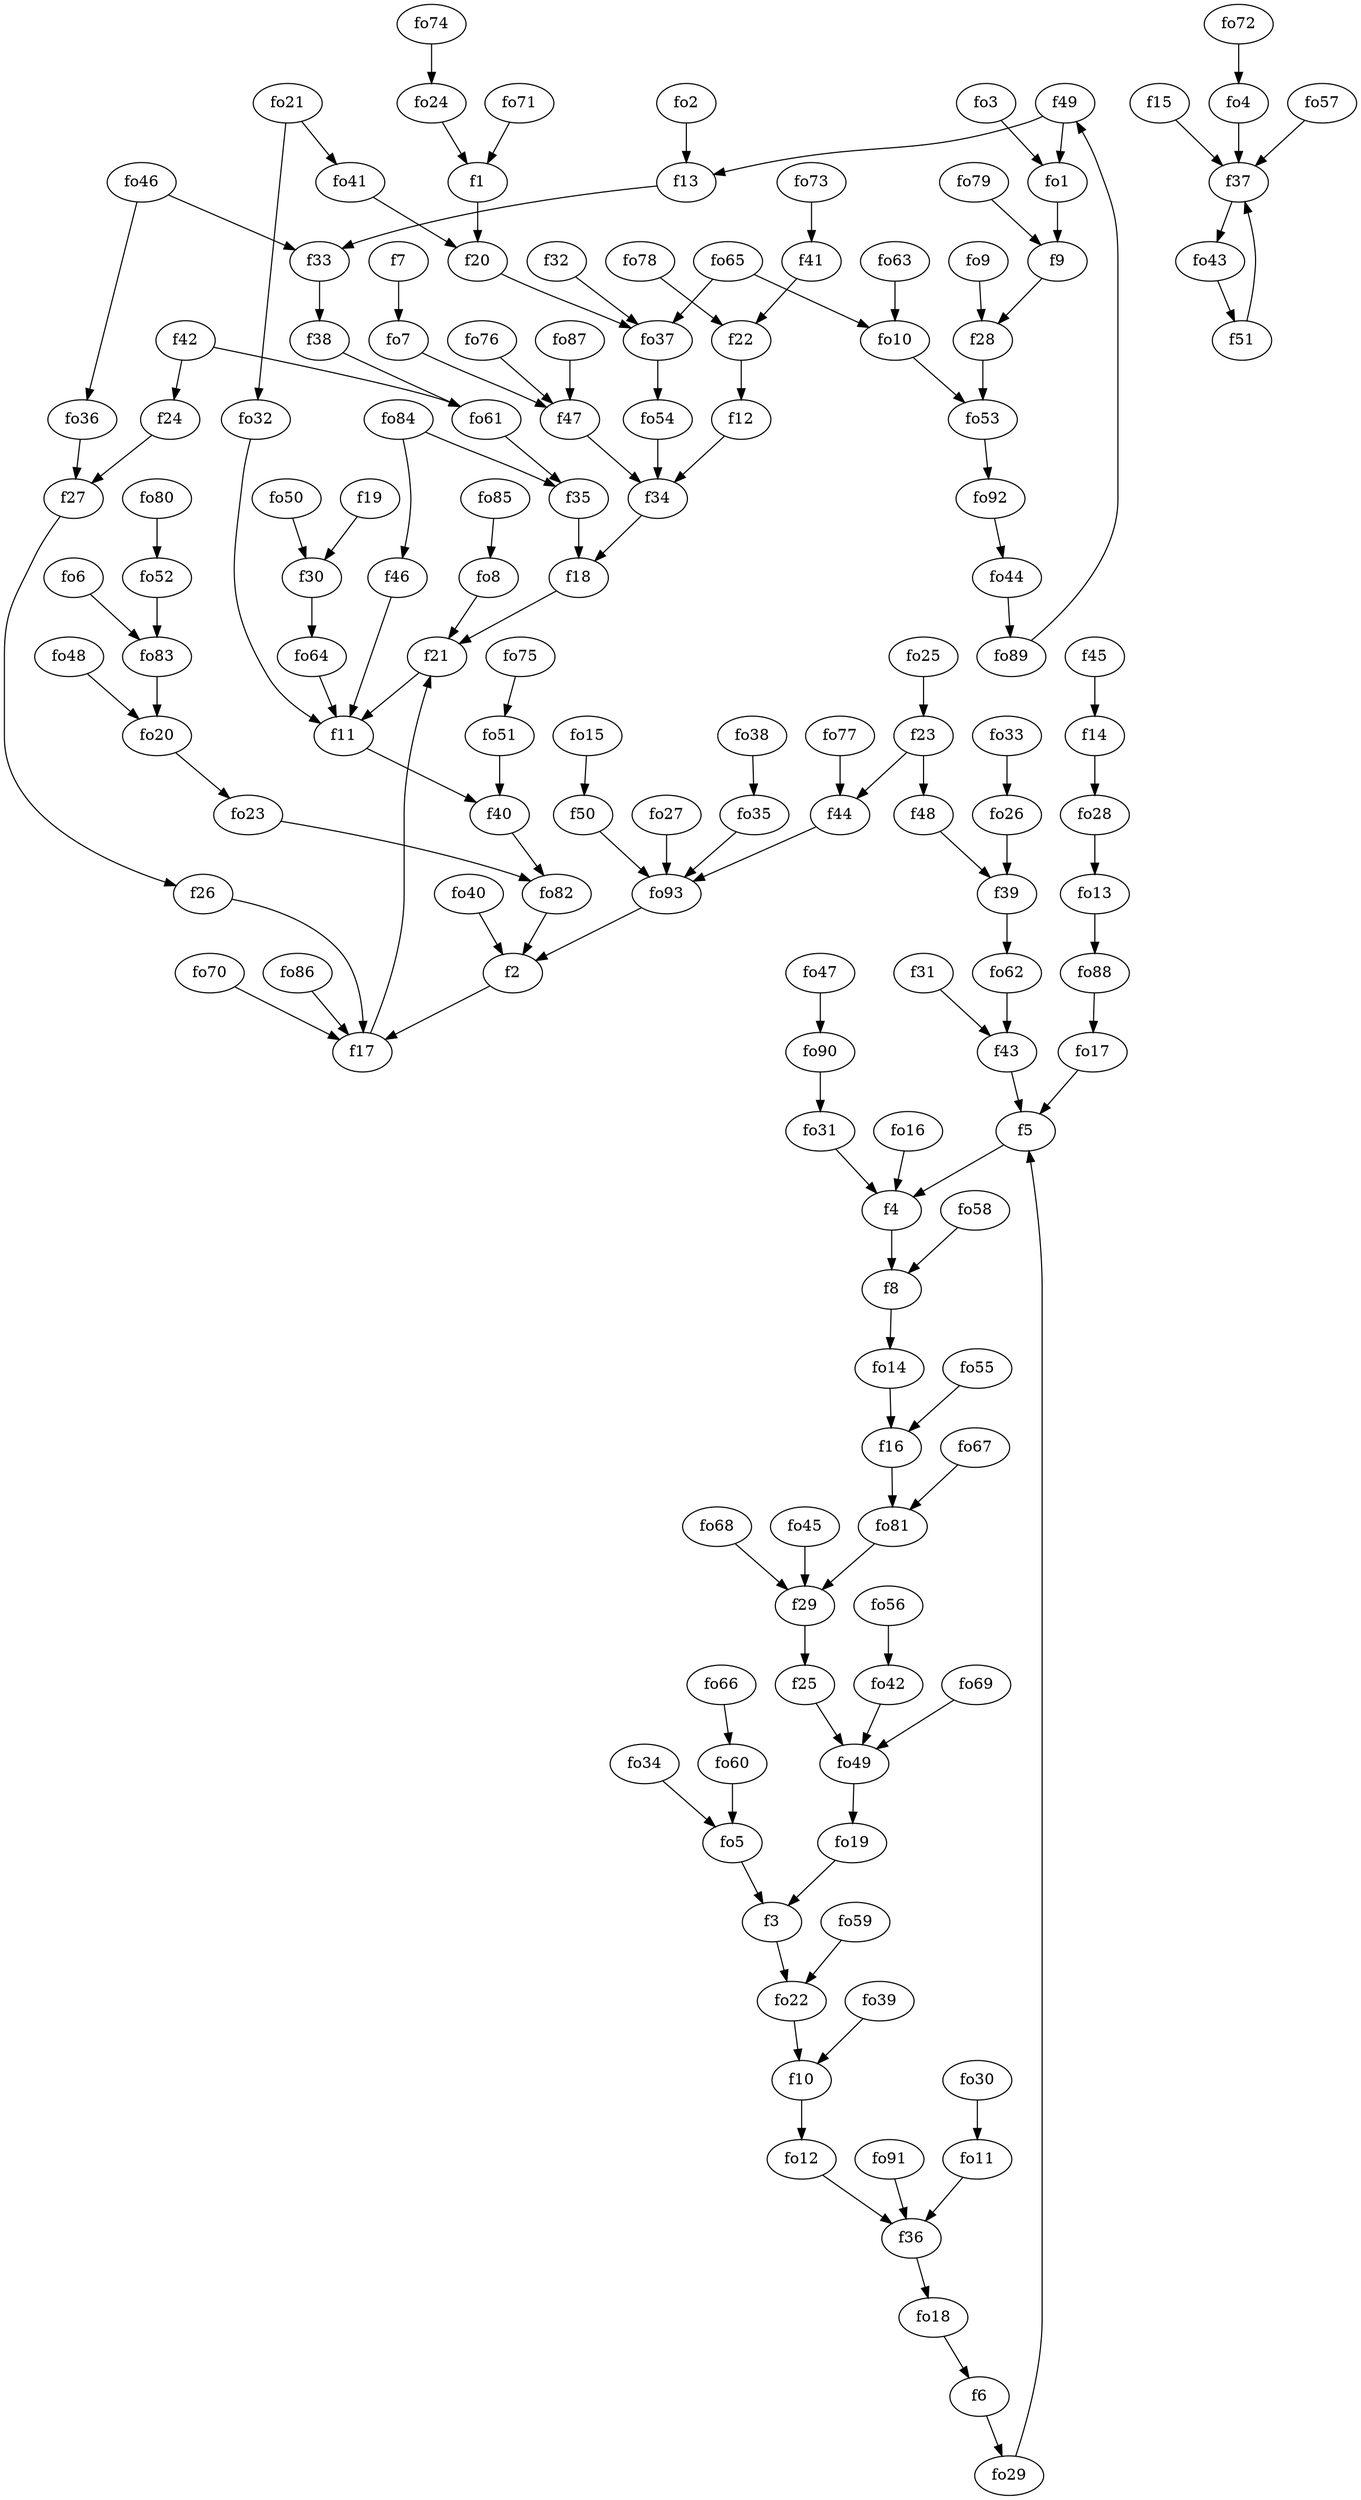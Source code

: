 strict digraph  {
f1;
f2;
f3;
f4;
f5;
f6;
f7;
f8;
f9;
f10;
f11;
f12;
f13;
f14;
f15;
f16;
f17;
f18;
f19;
f20;
f21;
f22;
f23;
f24;
f25;
f26;
f27;
f28;
f29;
f30;
f31;
f32;
f33;
f34;
f35;
f36;
f37;
f38;
f39;
f40;
f41;
f42;
f43;
f44;
f45;
f46;
f47;
f48;
f49;
f50;
f51;
fo1;
fo2;
fo3;
fo4;
fo5;
fo6;
fo7;
fo8;
fo9;
fo10;
fo11;
fo12;
fo13;
fo14;
fo15;
fo16;
fo17;
fo18;
fo19;
fo20;
fo21;
fo22;
fo23;
fo24;
fo25;
fo26;
fo27;
fo28;
fo29;
fo30;
fo31;
fo32;
fo33;
fo34;
fo35;
fo36;
fo37;
fo38;
fo39;
fo40;
fo41;
fo42;
fo43;
fo44;
fo45;
fo46;
fo47;
fo48;
fo49;
fo50;
fo51;
fo52;
fo53;
fo54;
fo55;
fo56;
fo57;
fo58;
fo59;
fo60;
fo61;
fo62;
fo63;
fo64;
fo65;
fo66;
fo67;
fo68;
fo69;
fo70;
fo71;
fo72;
fo73;
fo74;
fo75;
fo76;
fo77;
fo78;
fo79;
fo80;
fo81;
fo82;
fo83;
fo84;
fo85;
fo86;
fo87;
fo88;
fo89;
fo90;
fo91;
fo92;
fo93;
f1 -> f20  [weight=2];
f2 -> f17  [weight=2];
f3 -> fo22  [weight=2];
f4 -> f8  [weight=2];
f5 -> f4  [weight=2];
f6 -> fo29  [weight=2];
f7 -> fo7  [weight=2];
f8 -> fo14  [weight=2];
f9 -> f28  [weight=2];
f10 -> fo12  [weight=2];
f11 -> f40  [weight=2];
f12 -> f34  [weight=2];
f13 -> f33  [weight=2];
f14 -> fo28  [weight=2];
f15 -> f37  [weight=2];
f16 -> fo81  [weight=2];
f17 -> f21  [weight=2];
f18 -> f21  [weight=2];
f19 -> f30  [weight=2];
f20 -> fo37  [weight=2];
f21 -> f11  [weight=2];
f22 -> f12  [weight=2];
f23 -> f48  [weight=2];
f23 -> f44  [weight=2];
f24 -> f27  [weight=2];
f25 -> fo49  [weight=2];
f26 -> f17  [weight=2];
f27 -> f26  [weight=2];
f28 -> fo53  [weight=2];
f29 -> f25  [weight=2];
f30 -> fo64  [weight=2];
f31 -> f43  [weight=2];
f32 -> fo37  [weight=2];
f33 -> f38  [weight=2];
f34 -> f18  [weight=2];
f35 -> f18  [weight=2];
f36 -> fo18  [weight=2];
f37 -> fo43  [weight=2];
f38 -> fo61  [weight=2];
f39 -> fo62  [weight=2];
f40 -> fo82  [weight=2];
f41 -> f22  [weight=2];
f42 -> f24  [weight=2];
f42 -> fo61  [weight=2];
f43 -> f5  [weight=2];
f44 -> fo93  [weight=2];
f45 -> f14  [weight=2];
f46 -> f11  [weight=2];
f47 -> f34  [weight=2];
f48 -> f39  [weight=2];
f49 -> f13  [weight=2];
f49 -> fo1  [weight=2];
f50 -> fo93  [weight=2];
f51 -> f37  [weight=2];
fo1 -> f9  [weight=2];
fo2 -> f13  [weight=2];
fo3 -> fo1  [weight=2];
fo4 -> f37  [weight=2];
fo5 -> f3  [weight=2];
fo6 -> fo83  [weight=2];
fo7 -> f47  [weight=2];
fo8 -> f21  [weight=2];
fo9 -> f28  [weight=2];
fo10 -> fo53  [weight=2];
fo11 -> f36  [weight=2];
fo12 -> f36  [weight=2];
fo13 -> fo88  [weight=2];
fo14 -> f16  [weight=2];
fo15 -> f50  [weight=2];
fo16 -> f4  [weight=2];
fo17 -> f5  [weight=2];
fo18 -> f6  [weight=2];
fo19 -> f3  [weight=2];
fo20 -> fo23  [weight=2];
fo21 -> fo41  [weight=2];
fo21 -> fo32  [weight=2];
fo22 -> f10  [weight=2];
fo23 -> fo82  [weight=2];
fo24 -> f1  [weight=2];
fo25 -> f23  [weight=2];
fo26 -> f39  [weight=2];
fo27 -> fo93  [weight=2];
fo28 -> fo13  [weight=2];
fo29 -> f5  [weight=2];
fo30 -> fo11  [weight=2];
fo31 -> f4  [weight=2];
fo32 -> f11  [weight=2];
fo33 -> fo26  [weight=2];
fo34 -> fo5  [weight=2];
fo35 -> fo93  [weight=2];
fo36 -> f27  [weight=2];
fo37 -> fo54  [weight=2];
fo38 -> fo35  [weight=2];
fo39 -> f10  [weight=2];
fo40 -> f2  [weight=2];
fo41 -> f20  [weight=2];
fo42 -> fo49  [weight=2];
fo43 -> f51  [weight=2];
fo44 -> fo89  [weight=2];
fo45 -> f29  [weight=2];
fo46 -> f33  [weight=2];
fo46 -> fo36  [weight=2];
fo47 -> fo90  [weight=2];
fo48 -> fo20  [weight=2];
fo49 -> fo19  [weight=2];
fo50 -> f30  [weight=2];
fo51 -> f40  [weight=2];
fo52 -> fo83  [weight=2];
fo53 -> fo92  [weight=2];
fo54 -> f34  [weight=2];
fo55 -> f16  [weight=2];
fo56 -> fo42  [weight=2];
fo57 -> f37  [weight=2];
fo58 -> f8  [weight=2];
fo59 -> fo22  [weight=2];
fo60 -> fo5  [weight=2];
fo61 -> f35  [weight=2];
fo62 -> f43  [weight=2];
fo63 -> fo10  [weight=2];
fo64 -> f11  [weight=2];
fo65 -> fo10  [weight=2];
fo65 -> fo37  [weight=2];
fo66 -> fo60  [weight=2];
fo67 -> fo81  [weight=2];
fo68 -> f29  [weight=2];
fo69 -> fo49  [weight=2];
fo70 -> f17  [weight=2];
fo71 -> f1  [weight=2];
fo72 -> fo4  [weight=2];
fo73 -> f41  [weight=2];
fo74 -> fo24  [weight=2];
fo75 -> fo51  [weight=2];
fo76 -> f47  [weight=2];
fo77 -> f44  [weight=2];
fo78 -> f22  [weight=2];
fo79 -> f9  [weight=2];
fo80 -> fo52  [weight=2];
fo81 -> f29  [weight=2];
fo82 -> f2  [weight=2];
fo83 -> fo20  [weight=2];
fo84 -> f46  [weight=2];
fo84 -> f35  [weight=2];
fo85 -> fo8  [weight=2];
fo86 -> f17  [weight=2];
fo87 -> f47  [weight=2];
fo88 -> fo17  [weight=2];
fo89 -> f49  [weight=2];
fo90 -> fo31  [weight=2];
fo91 -> f36  [weight=2];
fo92 -> fo44  [weight=2];
fo93 -> f2  [weight=2];
}
